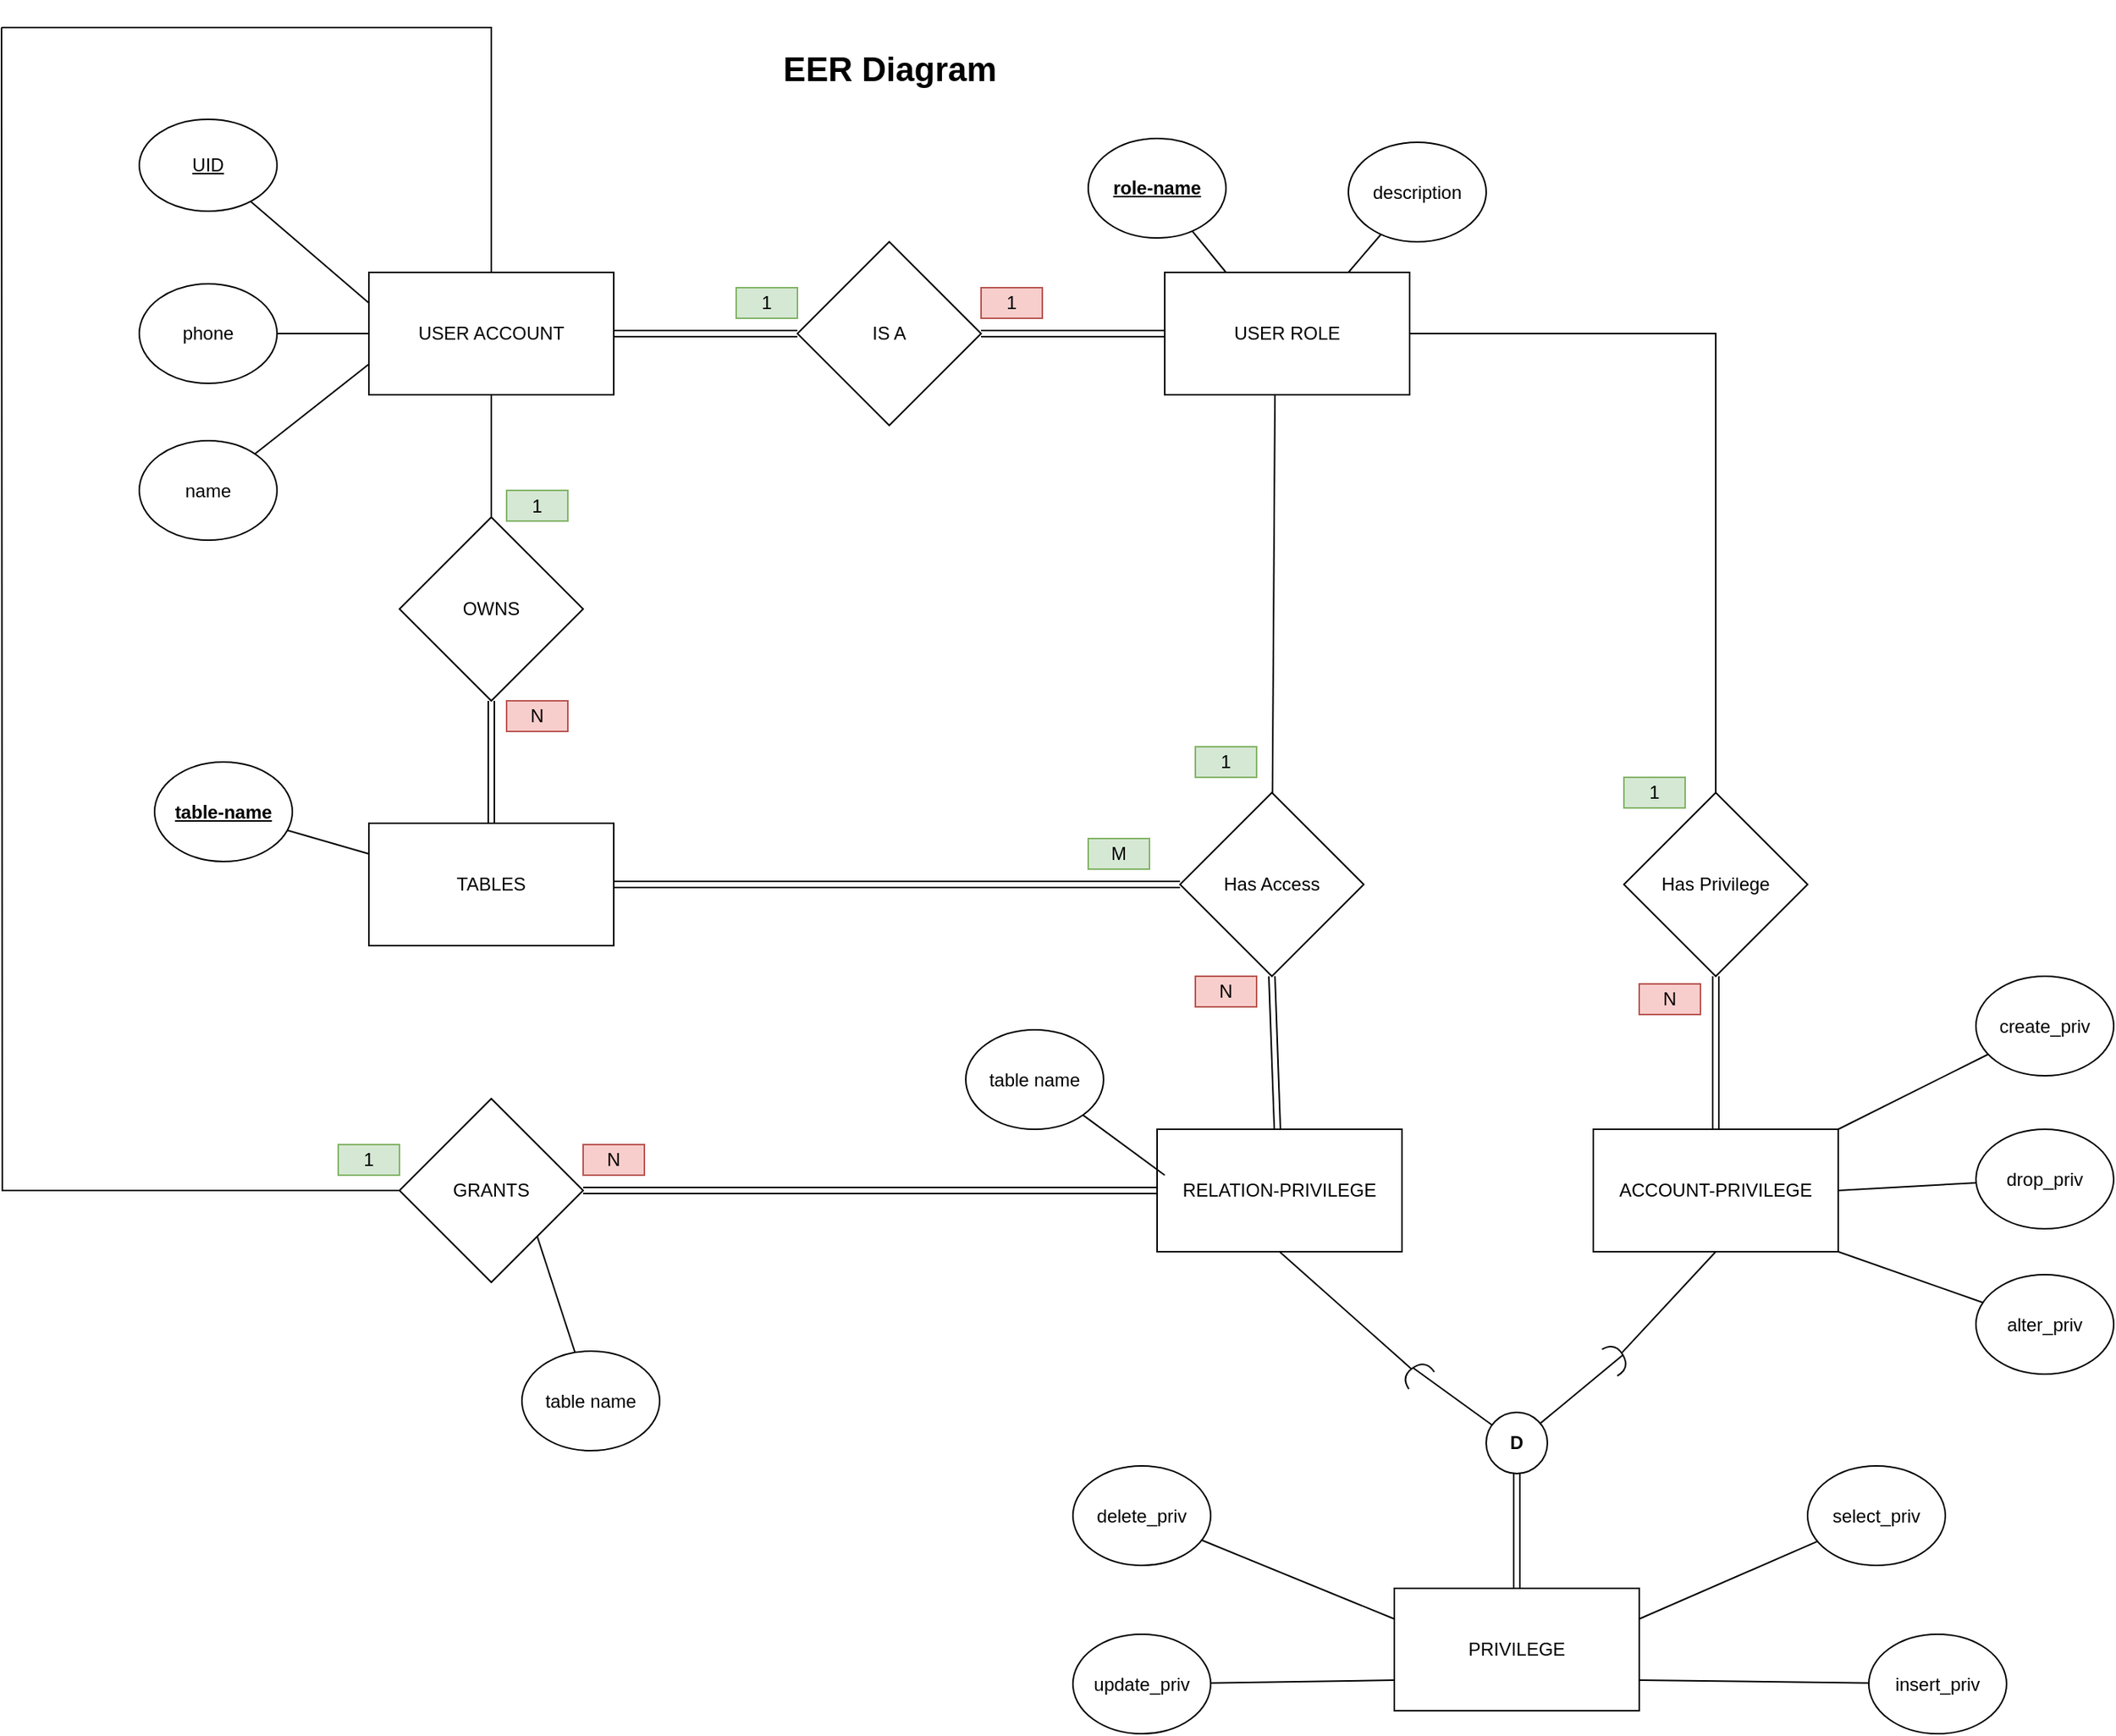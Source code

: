 <mxfile version="13.9.7" type="device" pages="2"><diagram id="xEj014v1q0dV5cgjlihe" name="Page-1"><mxGraphModel dx="2316" dy="1779" grid="1" gridSize="10" guides="1" tooltips="1" connect="1" arrows="1" fold="1" page="1" pageScale="1" pageWidth="850" pageHeight="1100" math="0" shadow="0"><root><mxCell id="0"/><mxCell id="1" parent="0"/><mxCell id="bFoxQYVjS0uO45rUcVdJ-28" style="edgeStyle=none;rounded=0;orthogonalLoop=1;jettySize=auto;html=1;endArrow=none;shape=link;" parent="1" source="bFoxQYVjS0uO45rUcVdJ-2" target="bFoxQYVjS0uO45rUcVdJ-16" edge="1"><mxGeometry relative="1" as="geometry"/></mxCell><mxCell id="bFoxQYVjS0uO45rUcVdJ-35" style="edgeStyle=none;rounded=0;orthogonalLoop=1;jettySize=auto;html=1;endArrow=none;" parent="1" source="bFoxQYVjS0uO45rUcVdJ-2" target="bFoxQYVjS0uO45rUcVdJ-33" edge="1"><mxGeometry relative="1" as="geometry"/></mxCell><mxCell id="LAbn68AyRo0vn6-PEKQd-41" style="edgeStyle=orthogonalEdgeStyle;rounded=0;orthogonalLoop=1;jettySize=auto;html=1;endArrow=none;" edge="1" parent="1" source="bFoxQYVjS0uO45rUcVdJ-2"><mxGeometry relative="1" as="geometry"><mxPoint x="-80" y="-80" as="targetPoint"/><Array as="points"><mxPoint x="240" y="-80"/></Array></mxGeometry></mxCell><mxCell id="bFoxQYVjS0uO45rUcVdJ-2" value="USER ACCOUNT" style="rounded=0;whiteSpace=wrap;html=1;" parent="1" vertex="1"><mxGeometry x="160" y="80" width="160" height="80" as="geometry"/></mxCell><mxCell id="bFoxQYVjS0uO45rUcVdJ-13" style="edgeStyle=none;rounded=0;orthogonalLoop=1;jettySize=auto;html=1;entryX=0;entryY=0.25;entryDx=0;entryDy=0;endArrow=none;" parent="1" source="bFoxQYVjS0uO45rUcVdJ-6" target="bFoxQYVjS0uO45rUcVdJ-2" edge="1"><mxGeometry relative="1" as="geometry"/></mxCell><mxCell id="bFoxQYVjS0uO45rUcVdJ-6" value="&lt;u&gt;UID&lt;/u&gt;" style="ellipse;whiteSpace=wrap;html=1;" parent="1" vertex="1"><mxGeometry x="10" y="-20" width="90" height="60" as="geometry"/></mxCell><mxCell id="bFoxQYVjS0uO45rUcVdJ-26" style="edgeStyle=none;rounded=0;orthogonalLoop=1;jettySize=auto;html=1;entryX=0;entryY=0.5;entryDx=0;entryDy=0;endArrow=none;" parent="1" source="bFoxQYVjS0uO45rUcVdJ-11" target="bFoxQYVjS0uO45rUcVdJ-2" edge="1"><mxGeometry relative="1" as="geometry"/></mxCell><mxCell id="bFoxQYVjS0uO45rUcVdJ-11" value="phone" style="ellipse;whiteSpace=wrap;html=1;" parent="1" vertex="1"><mxGeometry x="10" y="87.5" width="90" height="65" as="geometry"/></mxCell><mxCell id="bFoxQYVjS0uO45rUcVdJ-15" style="edgeStyle=none;rounded=0;orthogonalLoop=1;jettySize=auto;html=1;entryX=0;entryY=0.75;entryDx=0;entryDy=0;endArrow=none;" parent="1" source="bFoxQYVjS0uO45rUcVdJ-14" target="bFoxQYVjS0uO45rUcVdJ-2" edge="1"><mxGeometry relative="1" as="geometry"/></mxCell><mxCell id="bFoxQYVjS0uO45rUcVdJ-14" value="name" style="ellipse;whiteSpace=wrap;html=1;" parent="1" vertex="1"><mxGeometry x="10" y="190" width="90" height="65" as="geometry"/></mxCell><mxCell id="bFoxQYVjS0uO45rUcVdJ-29" style="edgeStyle=none;rounded=0;orthogonalLoop=1;jettySize=auto;html=1;entryX=0;entryY=0.5;entryDx=0;entryDy=0;endArrow=none;shape=link;" parent="1" source="bFoxQYVjS0uO45rUcVdJ-16" target="bFoxQYVjS0uO45rUcVdJ-17" edge="1"><mxGeometry relative="1" as="geometry"/></mxCell><mxCell id="bFoxQYVjS0uO45rUcVdJ-16" value="IS A" style="rhombus;whiteSpace=wrap;html=1;" parent="1" vertex="1"><mxGeometry x="440" y="60" width="120" height="120" as="geometry"/></mxCell><mxCell id="bFoxQYVjS0uO45rUcVdJ-57" style="rounded=0;orthogonalLoop=1;jettySize=auto;html=1;entryX=0.5;entryY=0;entryDx=0;entryDy=0;endArrow=none;exitX=1;exitY=0.5;exitDx=0;exitDy=0;" parent="1" source="bFoxQYVjS0uO45rUcVdJ-17" target="bFoxQYVjS0uO45rUcVdJ-56" edge="1"><mxGeometry relative="1" as="geometry"><Array as="points"><mxPoint x="1040" y="120"/></Array></mxGeometry></mxCell><mxCell id="bFoxQYVjS0uO45rUcVdJ-17" value="&lt;div&gt;USER ROLE&lt;/div&gt;" style="rounded=0;whiteSpace=wrap;html=1;" parent="1" vertex="1"><mxGeometry x="680" y="80" width="160" height="80" as="geometry"/></mxCell><mxCell id="bFoxQYVjS0uO45rUcVdJ-22" style="edgeStyle=none;rounded=0;orthogonalLoop=1;jettySize=auto;html=1;entryX=0.25;entryY=0;entryDx=0;entryDy=0;endArrow=none;" parent="1" source="bFoxQYVjS0uO45rUcVdJ-18" target="bFoxQYVjS0uO45rUcVdJ-17" edge="1"><mxGeometry relative="1" as="geometry"/></mxCell><mxCell id="bFoxQYVjS0uO45rUcVdJ-18" value="role-name" style="ellipse;whiteSpace=wrap;html=1;fontStyle=5" parent="1" vertex="1"><mxGeometry x="630" y="-7.5" width="90" height="65" as="geometry"/></mxCell><mxCell id="bFoxQYVjS0uO45rUcVdJ-23" style="edgeStyle=none;rounded=0;orthogonalLoop=1;jettySize=auto;html=1;entryX=0.75;entryY=0;entryDx=0;entryDy=0;endArrow=none;" parent="1" source="bFoxQYVjS0uO45rUcVdJ-19" target="bFoxQYVjS0uO45rUcVdJ-17" edge="1"><mxGeometry relative="1" as="geometry"/></mxCell><mxCell id="bFoxQYVjS0uO45rUcVdJ-19" value="description" style="ellipse;whiteSpace=wrap;html=1;" parent="1" vertex="1"><mxGeometry x="800" y="-5" width="90" height="65" as="geometry"/></mxCell><mxCell id="bFoxQYVjS0uO45rUcVdJ-30" value="1" style="text;html=1;strokeColor=#82b366;fillColor=#d5e8d4;align=center;verticalAlign=middle;whiteSpace=wrap;rounded=0;" parent="1" vertex="1"><mxGeometry x="400" y="90" width="40" height="20" as="geometry"/></mxCell><mxCell id="bFoxQYVjS0uO45rUcVdJ-31" value="1" style="text;html=1;strokeColor=#b85450;fillColor=#f8cecc;align=center;verticalAlign=middle;whiteSpace=wrap;rounded=0;" parent="1" vertex="1"><mxGeometry x="560" y="90" width="40" height="20" as="geometry"/></mxCell><mxCell id="bFoxQYVjS0uO45rUcVdJ-36" style="edgeStyle=none;rounded=0;orthogonalLoop=1;jettySize=auto;html=1;entryX=0.5;entryY=0;entryDx=0;entryDy=0;endArrow=none;shape=link;" parent="1" source="bFoxQYVjS0uO45rUcVdJ-33" target="bFoxQYVjS0uO45rUcVdJ-34" edge="1"><mxGeometry relative="1" as="geometry"/></mxCell><mxCell id="bFoxQYVjS0uO45rUcVdJ-33" value="OWNS" style="rhombus;whiteSpace=wrap;html=1;" parent="1" vertex="1"><mxGeometry x="180" y="240" width="120" height="120" as="geometry"/></mxCell><mxCell id="bFoxQYVjS0uO45rUcVdJ-60" style="edgeStyle=none;rounded=0;orthogonalLoop=1;jettySize=auto;html=1;entryX=0;entryY=0.5;entryDx=0;entryDy=0;endArrow=none;shape=link;" parent="1" source="bFoxQYVjS0uO45rUcVdJ-34" target="bFoxQYVjS0uO45rUcVdJ-59" edge="1"><mxGeometry relative="1" as="geometry"/></mxCell><mxCell id="bFoxQYVjS0uO45rUcVdJ-34" value="TABLES" style="rounded=0;whiteSpace=wrap;html=1;" parent="1" vertex="1"><mxGeometry x="160" y="440" width="160" height="80" as="geometry"/></mxCell><mxCell id="bFoxQYVjS0uO45rUcVdJ-37" value="1" style="text;html=1;strokeColor=#82b366;fillColor=#d5e8d4;align=center;verticalAlign=middle;whiteSpace=wrap;rounded=0;" parent="1" vertex="1"><mxGeometry x="250" y="222.5" width="40" height="20" as="geometry"/></mxCell><mxCell id="bFoxQYVjS0uO45rUcVdJ-39" value="N" style="text;html=1;strokeColor=#b85450;fillColor=#f8cecc;align=center;verticalAlign=middle;whiteSpace=wrap;rounded=0;" parent="1" vertex="1"><mxGeometry x="250" y="360" width="40" height="20" as="geometry"/></mxCell><mxCell id="bFoxQYVjS0uO45rUcVdJ-42" style="edgeStyle=none;rounded=0;orthogonalLoop=1;jettySize=auto;html=1;entryX=0;entryY=0.25;entryDx=0;entryDy=0;endArrow=none;" parent="1" source="bFoxQYVjS0uO45rUcVdJ-40" target="bFoxQYVjS0uO45rUcVdJ-34" edge="1"><mxGeometry relative="1" as="geometry"/></mxCell><mxCell id="bFoxQYVjS0uO45rUcVdJ-40" value="&lt;u&gt;&lt;b&gt;table-name&lt;/b&gt;&lt;/u&gt;" style="ellipse;whiteSpace=wrap;html=1;" parent="1" vertex="1"><mxGeometry x="20" y="400" width="90" height="65" as="geometry"/></mxCell><mxCell id="bFoxQYVjS0uO45rUcVdJ-48" value="" style="edgeStyle=none;rounded=0;orthogonalLoop=1;jettySize=auto;html=1;endArrow=none;shape=link;" parent="1" source="bFoxQYVjS0uO45rUcVdJ-44" target="bFoxQYVjS0uO45rUcVdJ-47" edge="1"><mxGeometry relative="1" as="geometry"/></mxCell><mxCell id="bFoxQYVjS0uO45rUcVdJ-44" value="PRIVILEGE" style="rounded=0;whiteSpace=wrap;html=1;direction=east;" parent="1" vertex="1"><mxGeometry x="830" y="940" width="160" height="80" as="geometry"/></mxCell><mxCell id="bFoxQYVjS0uO45rUcVdJ-72" style="edgeStyle=none;shape=link;rounded=0;orthogonalLoop=1;jettySize=auto;html=1;entryX=0.5;entryY=1;entryDx=0;entryDy=0;endArrow=none;" parent="1" source="bFoxQYVjS0uO45rUcVdJ-45" target="bFoxQYVjS0uO45rUcVdJ-59" edge="1"><mxGeometry relative="1" as="geometry"/></mxCell><mxCell id="bFoxQYVjS0uO45rUcVdJ-45" value="RELATION-PRIVILEGE" style="rounded=0;whiteSpace=wrap;html=1;direction=east;" parent="1" vertex="1"><mxGeometry x="675" y="640" width="160" height="80" as="geometry"/></mxCell><mxCell id="bFoxQYVjS0uO45rUcVdJ-58" style="edgeStyle=none;rounded=0;orthogonalLoop=1;jettySize=auto;html=1;entryX=0.5;entryY=1;entryDx=0;entryDy=0;endArrow=none;shape=link;" parent="1" source="bFoxQYVjS0uO45rUcVdJ-46" target="bFoxQYVjS0uO45rUcVdJ-56" edge="1"><mxGeometry relative="1" as="geometry"/></mxCell><mxCell id="bFoxQYVjS0uO45rUcVdJ-46" value="ACCOUNT-PRIVILEGE" style="rounded=0;whiteSpace=wrap;html=1;direction=east;" parent="1" vertex="1"><mxGeometry x="960" y="640" width="160" height="80" as="geometry"/></mxCell><mxCell id="bFoxQYVjS0uO45rUcVdJ-49" style="edgeStyle=none;rounded=0;orthogonalLoop=1;jettySize=auto;html=1;endArrow=none;entryX=0.5;entryY=1;entryDx=0;entryDy=0;" parent="1" source="bFoxQYVjS0uO45rUcVdJ-53" target="bFoxQYVjS0uO45rUcVdJ-46" edge="1"><mxGeometry relative="1" as="geometry"/></mxCell><mxCell id="bFoxQYVjS0uO45rUcVdJ-50" style="edgeStyle=none;rounded=0;orthogonalLoop=1;jettySize=auto;html=1;endArrow=none;entryX=0.5;entryY=1;entryDx=0;entryDy=0;" parent="1" source="bFoxQYVjS0uO45rUcVdJ-51" target="bFoxQYVjS0uO45rUcVdJ-45" edge="1"><mxGeometry relative="1" as="geometry"/></mxCell><mxCell id="bFoxQYVjS0uO45rUcVdJ-47" value="&lt;b&gt;D&lt;/b&gt;" style="ellipse;whiteSpace=wrap;html=1;aspect=fixed;direction=east;" parent="1" vertex="1"><mxGeometry x="890" y="825" width="40" height="40" as="geometry"/></mxCell><mxCell id="bFoxQYVjS0uO45rUcVdJ-51" value="" style="shape=requiredInterface;html=1;verticalLabelPosition=bottom;rotation=-124;direction=east;" parent="1" vertex="1"><mxGeometry x="840" y="790" width="10" height="20" as="geometry"/></mxCell><mxCell id="bFoxQYVjS0uO45rUcVdJ-52" style="edgeStyle=none;rounded=0;orthogonalLoop=1;jettySize=auto;html=1;endArrow=none;entryX=1;entryY=0.5;entryDx=0;entryDy=0;entryPerimeter=0;" parent="1" source="bFoxQYVjS0uO45rUcVdJ-47" target="bFoxQYVjS0uO45rUcVdJ-51" edge="1"><mxGeometry relative="1" as="geometry"><mxPoint x="895.257" y="831.486" as="sourcePoint"/><mxPoint x="842" y="810" as="targetPoint"/></mxGeometry></mxCell><mxCell id="bFoxQYVjS0uO45rUcVdJ-53" value="" style="shape=requiredInterface;html=1;verticalLabelPosition=bottom;rotation=-30;direction=east;" parent="1" vertex="1"><mxGeometry x="970" y="780" width="10" height="20" as="geometry"/></mxCell><mxCell id="bFoxQYVjS0uO45rUcVdJ-54" style="edgeStyle=none;rounded=0;orthogonalLoop=1;jettySize=auto;html=1;endArrow=none;entryX=1;entryY=0.5;entryDx=0;entryDy=0;entryPerimeter=0;" parent="1" source="bFoxQYVjS0uO45rUcVdJ-47" target="bFoxQYVjS0uO45rUcVdJ-53" edge="1"><mxGeometry relative="1" as="geometry"><mxPoint x="925.268" y="832.081" as="sourcePoint"/><mxPoint x="1040" y="735" as="targetPoint"/></mxGeometry></mxCell><mxCell id="bFoxQYVjS0uO45rUcVdJ-56" value="Has Privilege" style="rhombus;whiteSpace=wrap;html=1;" parent="1" vertex="1"><mxGeometry x="980" y="420" width="120" height="120" as="geometry"/></mxCell><mxCell id="bFoxQYVjS0uO45rUcVdJ-63" style="edgeStyle=none;rounded=0;orthogonalLoop=1;jettySize=auto;html=1;endArrow=none;endArrow:none;" parent="1" source="bFoxQYVjS0uO45rUcVdJ-59" edge="1"><mxGeometry relative="1" as="geometry"><mxPoint x="752" y="160" as="targetPoint"/></mxGeometry></mxCell><mxCell id="bFoxQYVjS0uO45rUcVdJ-59" value="Has Access" style="rhombus;whiteSpace=wrap;html=1;" parent="1" vertex="1"><mxGeometry x="690" y="420" width="120" height="120" as="geometry"/></mxCell><mxCell id="bFoxQYVjS0uO45rUcVdJ-73" value="1" style="text;html=1;strokeColor=#82b366;fillColor=#d5e8d4;align=center;verticalAlign=middle;whiteSpace=wrap;rounded=0;" parent="1" vertex="1"><mxGeometry x="980" y="410" width="40" height="20" as="geometry"/></mxCell><mxCell id="bFoxQYVjS0uO45rUcVdJ-74" value="N" style="text;html=1;strokeColor=#b85450;fillColor=#f8cecc;align=center;verticalAlign=middle;whiteSpace=wrap;rounded=0;" parent="1" vertex="1"><mxGeometry x="990" y="545" width="40" height="20" as="geometry"/></mxCell><mxCell id="PDyUGHJ0M2IDNOL_sVPH-1" value="N" style="text;html=1;strokeColor=#b85450;fillColor=#f8cecc;align=center;verticalAlign=middle;whiteSpace=wrap;rounded=0;" parent="1" vertex="1"><mxGeometry x="700" y="540" width="40" height="20" as="geometry"/></mxCell><mxCell id="PDyUGHJ0M2IDNOL_sVPH-2" value="1" style="text;html=1;strokeColor=#82b366;fillColor=#d5e8d4;align=center;verticalAlign=middle;whiteSpace=wrap;rounded=0;" parent="1" vertex="1"><mxGeometry x="700" y="390" width="40" height="20" as="geometry"/></mxCell><mxCell id="PDyUGHJ0M2IDNOL_sVPH-3" value="M" style="text;html=1;strokeColor=#82b366;fillColor=#d5e8d4;align=center;verticalAlign=middle;whiteSpace=wrap;rounded=0;" parent="1" vertex="1"><mxGeometry x="630" y="450" width="40" height="20" as="geometry"/></mxCell><mxCell id="bdFCJzKR6ThKLyOLkHQn-4" style="edgeStyle=none;rounded=0;orthogonalLoop=1;jettySize=auto;html=1;endArrow=none;" parent="1" source="bdFCJzKR6ThKLyOLkHQn-5" edge="1"><mxGeometry relative="1" as="geometry"><mxPoint x="680" y="670" as="targetPoint"/></mxGeometry></mxCell><mxCell id="bdFCJzKR6ThKLyOLkHQn-5" value="table name" style="ellipse;whiteSpace=wrap;html=1;" parent="1" vertex="1"><mxGeometry x="550" y="575" width="90" height="65" as="geometry"/></mxCell><mxCell id="8saFuXTn_Nq6fpPfocI9-1" value="&lt;b&gt;&lt;font style=&quot;font-size: 22px&quot;&gt;EER Diagram&lt;/font&gt;&lt;/b&gt;" style="text;html=1;strokeColor=none;fillColor=none;align=center;verticalAlign=middle;whiteSpace=wrap;rounded=0;" parent="1" vertex="1"><mxGeometry x="367.5" y="-97.5" width="265" height="90" as="geometry"/></mxCell><mxCell id="LAbn68AyRo0vn6-PEKQd-13" style="endArrow=none;rounded=0;orthogonalLoop=1;jettySize=auto;html=1;entryX=1;entryY=0.75;entryDx=0;entryDy=0;" edge="1" parent="1" source="LAbn68AyRo0vn6-PEKQd-14" target="bFoxQYVjS0uO45rUcVdJ-44"><mxGeometry relative="1" as="geometry"><mxPoint x="1040" y="1070" as="targetPoint"/></mxGeometry></mxCell><mxCell id="LAbn68AyRo0vn6-PEKQd-14" value="insert_priv" style="ellipse;whiteSpace=wrap;html=1;" vertex="1" parent="1"><mxGeometry x="1140" y="970" width="90" height="65" as="geometry"/></mxCell><mxCell id="LAbn68AyRo0vn6-PEKQd-15" style="endArrow=none;rounded=0;orthogonalLoop=1;jettySize=auto;html=1;entryX=1;entryY=0.25;entryDx=0;entryDy=0;" edge="1" parent="1" source="LAbn68AyRo0vn6-PEKQd-16" target="bFoxQYVjS0uO45rUcVdJ-44"><mxGeometry relative="1" as="geometry"><mxPoint x="1040" y="1050" as="targetPoint"/></mxGeometry></mxCell><mxCell id="LAbn68AyRo0vn6-PEKQd-16" value="select_priv" style="ellipse;whiteSpace=wrap;html=1;" vertex="1" parent="1"><mxGeometry x="1100" y="860" width="90" height="65" as="geometry"/></mxCell><mxCell id="LAbn68AyRo0vn6-PEKQd-17" style="endArrow=none;rounded=0;orthogonalLoop=1;jettySize=auto;html=1;entryX=0;entryY=0.75;entryDx=0;entryDy=0;" edge="1" parent="1" source="LAbn68AyRo0vn6-PEKQd-18" target="bFoxQYVjS0uO45rUcVdJ-44"><mxGeometry relative="1" as="geometry"><mxPoint x="1040" y="1090" as="targetPoint"/></mxGeometry></mxCell><mxCell id="LAbn68AyRo0vn6-PEKQd-18" value="update_priv" style="ellipse;whiteSpace=wrap;html=1;" vertex="1" parent="1"><mxGeometry x="620" y="970" width="90" height="65" as="geometry"/></mxCell><mxCell id="LAbn68AyRo0vn6-PEKQd-19" style="endArrow=none;rounded=0;orthogonalLoop=1;jettySize=auto;html=1;entryX=0;entryY=0.25;entryDx=0;entryDy=0;" edge="1" parent="1" source="LAbn68AyRo0vn6-PEKQd-20" target="bFoxQYVjS0uO45rUcVdJ-44"><mxGeometry relative="1" as="geometry"><mxPoint x="1040" y="1090" as="targetPoint"/></mxGeometry></mxCell><mxCell id="LAbn68AyRo0vn6-PEKQd-20" value="delete_priv" style="ellipse;whiteSpace=wrap;html=1;" vertex="1" parent="1"><mxGeometry x="620" y="860" width="90" height="65" as="geometry"/></mxCell><mxCell id="LAbn68AyRo0vn6-PEKQd-26" style="edgeStyle=none;rounded=0;orthogonalLoop=1;jettySize=auto;html=1;endArrow=none;entryX=1;entryY=0;entryDx=0;entryDy=0;" edge="1" parent="1" source="LAbn68AyRo0vn6-PEKQd-27" target="bFoxQYVjS0uO45rUcVdJ-46"><mxGeometry relative="1" as="geometry"><mxPoint x="1350" y="590" as="targetPoint"/></mxGeometry></mxCell><mxCell id="LAbn68AyRo0vn6-PEKQd-27" value="create_priv" style="ellipse;whiteSpace=wrap;html=1;" vertex="1" parent="1"><mxGeometry x="1210" y="540" width="90" height="65" as="geometry"/></mxCell><mxCell id="LAbn68AyRo0vn6-PEKQd-30" style="edgeStyle=none;rounded=0;orthogonalLoop=1;jettySize=auto;html=1;endArrow=none;entryX=1;entryY=0.5;entryDx=0;entryDy=0;" edge="1" source="LAbn68AyRo0vn6-PEKQd-31" parent="1" target="bFoxQYVjS0uO45rUcVdJ-46"><mxGeometry relative="1" as="geometry"><mxPoint x="1360" y="700" as="targetPoint"/></mxGeometry></mxCell><mxCell id="LAbn68AyRo0vn6-PEKQd-31" value="drop_priv" style="ellipse;whiteSpace=wrap;html=1;" vertex="1" parent="1"><mxGeometry x="1210" y="640" width="90" height="65" as="geometry"/></mxCell><mxCell id="LAbn68AyRo0vn6-PEKQd-32" style="edgeStyle=none;rounded=0;orthogonalLoop=1;jettySize=auto;html=1;endArrow=none;entryX=1;entryY=1;entryDx=0;entryDy=0;" edge="1" parent="1" source="LAbn68AyRo0vn6-PEKQd-33" target="bFoxQYVjS0uO45rUcVdJ-46"><mxGeometry relative="1" as="geometry"><mxPoint x="1370" y="795" as="targetPoint"/></mxGeometry></mxCell><mxCell id="LAbn68AyRo0vn6-PEKQd-33" value="alter_priv" style="ellipse;whiteSpace=wrap;html=1;" vertex="1" parent="1"><mxGeometry x="1210" y="735" width="90" height="65" as="geometry"/></mxCell><mxCell id="LAbn68AyRo0vn6-PEKQd-38" style="edgeStyle=orthogonalEdgeStyle;rounded=0;orthogonalLoop=1;jettySize=auto;html=1;entryX=0;entryY=0.5;entryDx=0;entryDy=0;endArrow=none;shape=link;" edge="1" parent="1" source="LAbn68AyRo0vn6-PEKQd-36" target="bFoxQYVjS0uO45rUcVdJ-45"><mxGeometry relative="1" as="geometry"/></mxCell><mxCell id="LAbn68AyRo0vn6-PEKQd-40" style="edgeStyle=orthogonalEdgeStyle;rounded=0;orthogonalLoop=1;jettySize=auto;html=1;endArrow=none;" edge="1" parent="1" source="LAbn68AyRo0vn6-PEKQd-36"><mxGeometry relative="1" as="geometry"><mxPoint x="-80" y="-80" as="targetPoint"/></mxGeometry></mxCell><mxCell id="LAbn68AyRo0vn6-PEKQd-36" value="GRANTS" style="rhombus;whiteSpace=wrap;html=1;" vertex="1" parent="1"><mxGeometry x="180" y="620" width="120" height="120" as="geometry"/></mxCell><mxCell id="LAbn68AyRo0vn6-PEKQd-42" value="1" style="text;html=1;strokeColor=#82b366;fillColor=#d5e8d4;align=center;verticalAlign=middle;whiteSpace=wrap;rounded=0;" vertex="1" parent="1"><mxGeometry x="140" y="650" width="40" height="20" as="geometry"/></mxCell><mxCell id="LAbn68AyRo0vn6-PEKQd-43" value="N" style="text;html=1;strokeColor=#b85450;fillColor=#f8cecc;align=center;verticalAlign=middle;whiteSpace=wrap;rounded=0;" vertex="1" parent="1"><mxGeometry x="300" y="650" width="40" height="20" as="geometry"/></mxCell><mxCell id="LAbn68AyRo0vn6-PEKQd-44" style="edgeStyle=none;rounded=0;orthogonalLoop=1;jettySize=auto;html=1;endArrow=none;entryX=1;entryY=1;entryDx=0;entryDy=0;" edge="1" parent="1" source="LAbn68AyRo0vn6-PEKQd-45" target="LAbn68AyRo0vn6-PEKQd-36"><mxGeometry relative="1" as="geometry"><mxPoint x="280" y="735" as="targetPoint"/></mxGeometry></mxCell><mxCell id="LAbn68AyRo0vn6-PEKQd-45" value="table name" style="ellipse;whiteSpace=wrap;html=1;" vertex="1" parent="1"><mxGeometry x="260" y="785" width="90" height="65" as="geometry"/></mxCell></root></mxGraphModel></diagram><diagram id="zXAcSahTvW8XJvgJtGcu" name="Page-2"><mxGraphModel dx="1026" dy="475" grid="1" gridSize="10" guides="1" tooltips="1" connect="1" arrows="1" fold="1" page="1" pageScale="1" pageWidth="850" pageHeight="1100" math="0" shadow="0"><root><mxCell id="Ho_9gZvYyJInv1QlXj91-0"/><mxCell id="Ho_9gZvYyJInv1QlXj91-1" parent="Ho_9gZvYyJInv1QlXj91-0"/><mxCell id="e0nBQVTz8UWUCKuBGfzg-3" value="&lt;u&gt;user_id&lt;br&gt;&lt;/u&gt;" style="rounded=0;whiteSpace=wrap;html=1;" parent="Ho_9gZvYyJInv1QlXj91-1" vertex="1"><mxGeometry x="100" y="200" width="120" height="60" as="geometry"/></mxCell><mxCell id="u1ciSWj1b45ipy-sfVpK-0" value="phone" style="rounded=0;whiteSpace=wrap;html=1;" parent="Ho_9gZvYyJInv1QlXj91-1" vertex="1"><mxGeometry x="220" y="200" width="120" height="60" as="geometry"/></mxCell><mxCell id="u1ciSWj1b45ipy-sfVpK-1" value="name" style="rounded=0;whiteSpace=wrap;html=1;" parent="Ho_9gZvYyJInv1QlXj91-1" vertex="1"><mxGeometry x="340" y="200" width="120" height="60" as="geometry"/></mxCell><mxCell id="u1ciSWj1b45ipy-sfVpK-2" value="&lt;b&gt;&lt;font style=&quot;font-size: 18px&quot;&gt;User Accounts&lt;/font&gt;&lt;/b&gt;" style="text;html=1;strokeColor=none;fillColor=none;align=center;verticalAlign=middle;whiteSpace=wrap;rounded=0;" parent="Ho_9gZvYyJInv1QlXj91-1" vertex="1"><mxGeometry x="100" y="160" width="190" height="40" as="geometry"/></mxCell><mxCell id="fIfittYaqDyoWQTejrOc-0" value="&lt;u&gt;role_name&lt;br&gt;&lt;/u&gt;" style="rounded=0;whiteSpace=wrap;html=1;" parent="Ho_9gZvYyJInv1QlXj91-1" vertex="1"><mxGeometry x="100" y="450" width="120" height="60" as="geometry"/></mxCell><mxCell id="fIfittYaqDyoWQTejrOc-1" value="description" style="rounded=0;whiteSpace=wrap;html=1;" parent="Ho_9gZvYyJInv1QlXj91-1" vertex="1"><mxGeometry x="220" y="450" width="120" height="60" as="geometry"/></mxCell><mxCell id="fIfittYaqDyoWQTejrOc-4" style="edgeStyle=orthogonalEdgeStyle;rounded=0;orthogonalLoop=1;jettySize=auto;html=1;entryX=0.45;entryY=1;entryDx=0;entryDy=0;entryPerimeter=0;" parent="Ho_9gZvYyJInv1QlXj91-1" source="fIfittYaqDyoWQTejrOc-2" target="e0nBQVTz8UWUCKuBGfzg-3" edge="1"><mxGeometry relative="1" as="geometry"><Array as="points"><mxPoint x="400" y="370"/><mxPoint x="154" y="370"/></Array></mxGeometry></mxCell><mxCell id="fIfittYaqDyoWQTejrOc-2" value="&lt;u&gt;user_id&lt;/u&gt;" style="rounded=0;whiteSpace=wrap;html=1;" parent="Ho_9gZvYyJInv1QlXj91-1" vertex="1"><mxGeometry x="340" y="450" width="120" height="60" as="geometry"/></mxCell><mxCell id="fIfittYaqDyoWQTejrOc-3" value="&lt;b&gt;&lt;font style=&quot;font-size: 18px&quot;&gt;User Roles&lt;/font&gt;&lt;/b&gt;" style="text;html=1;strokeColor=none;fillColor=none;align=center;verticalAlign=middle;whiteSpace=wrap;rounded=0;" parent="Ho_9gZvYyJInv1QlXj91-1" vertex="1"><mxGeometry x="100" y="410" width="190" height="40" as="geometry"/></mxCell><mxCell id="fIfittYaqDyoWQTejrOc-5" value="&lt;u&gt;table_name&lt;br&gt;&lt;/u&gt;" style="rounded=0;whiteSpace=wrap;html=1;" parent="Ho_9gZvYyJInv1QlXj91-1" vertex="1"><mxGeometry x="520" y="200" width="120" height="60" as="geometry"/></mxCell><mxCell id="fIfittYaqDyoWQTejrOc-9" style="edgeStyle=orthogonalEdgeStyle;rounded=0;orthogonalLoop=1;jettySize=auto;html=1;entryX=0.75;entryY=1;entryDx=0;entryDy=0;" parent="Ho_9gZvYyJInv1QlXj91-1" source="fIfittYaqDyoWQTejrOc-7" target="e0nBQVTz8UWUCKuBGfzg-3" edge="1"><mxGeometry relative="1" as="geometry"><Array as="points"><mxPoint x="820" y="360"/><mxPoint x="190" y="360"/></Array></mxGeometry></mxCell><mxCell id="fIfittYaqDyoWQTejrOc-7" value="owner-id" style="rounded=0;whiteSpace=wrap;html=1;" parent="Ho_9gZvYyJInv1QlXj91-1" vertex="1"><mxGeometry x="640" y="200" width="120" height="60" as="geometry"/></mxCell><mxCell id="fIfittYaqDyoWQTejrOc-8" value="&lt;b&gt;&lt;font style=&quot;font-size: 18px&quot;&gt;Table&lt;/font&gt;&lt;/b&gt;" style="text;html=1;strokeColor=none;fillColor=none;align=center;verticalAlign=middle;whiteSpace=wrap;rounded=0;" parent="Ho_9gZvYyJInv1QlXj91-1" vertex="1"><mxGeometry x="520" y="160" width="190" height="40" as="geometry"/></mxCell><mxCell id="fIfittYaqDyoWQTejrOc-24" value="&lt;u&gt;priv_type&lt;br&gt;&lt;/u&gt;" style="rounded=0;whiteSpace=wrap;html=1;" parent="Ho_9gZvYyJInv1QlXj91-1" vertex="1"><mxGeometry x="100" y="620" width="120" height="60" as="geometry"/></mxCell><mxCell id="fIfittYaqDyoWQTejrOc-25" value="&lt;b&gt;&lt;font style=&quot;font-size: 18px&quot;&gt;Privilege&lt;/font&gt;&lt;/b&gt;" style="text;html=1;strokeColor=none;fillColor=none;align=center;verticalAlign=middle;whiteSpace=wrap;rounded=0;" parent="Ho_9gZvYyJInv1QlXj91-1" vertex="1"><mxGeometry x="50" y="580" width="190" height="40" as="geometry"/></mxCell><mxCell id="fIfittYaqDyoWQTejrOc-32" style="edgeStyle=orthogonalEdgeStyle;rounded=0;orthogonalLoop=1;jettySize=auto;html=1;entryX=1;entryY=0.75;entryDx=0;entryDy=0;" parent="Ho_9gZvYyJInv1QlXj91-1" source="fIfittYaqDyoWQTejrOc-26" target="fIfittYaqDyoWQTejrOc-24" edge="1"><mxGeometry relative="1" as="geometry"><Array as="points"><mxPoint x="280" y="660"/><mxPoint x="280" y="665"/></Array></mxGeometry></mxCell><mxCell id="fIfittYaqDyoWQTejrOc-26" value="&lt;u&gt;priv_type&lt;br&gt;&lt;/u&gt;" style="rounded=0;whiteSpace=wrap;html=1;" parent="Ho_9gZvYyJInv1QlXj91-1" vertex="1"><mxGeometry x="340" y="630" width="120" height="60" as="geometry"/></mxCell><mxCell id="fIfittYaqDyoWQTejrOc-35" style="edgeStyle=orthogonalEdgeStyle;rounded=0;orthogonalLoop=1;jettySize=auto;html=1;entryX=0.5;entryY=1;entryDx=0;entryDy=0;" parent="Ho_9gZvYyJInv1QlXj91-1" source="fIfittYaqDyoWQTejrOc-27" target="fIfittYaqDyoWQTejrOc-5" edge="1"><mxGeometry relative="1" as="geometry"><Array as="points"><mxPoint x="610" y="660"/><mxPoint x="610" y="300"/><mxPoint x="580" y="300"/></Array></mxGeometry></mxCell><mxCell id="fIfittYaqDyoWQTejrOc-27" value="&lt;u&gt;table_name&lt;/u&gt;" style="rounded=0;whiteSpace=wrap;html=1;" parent="Ho_9gZvYyJInv1QlXj91-1" vertex="1"><mxGeometry x="460" y="630" width="120" height="60" as="geometry"/></mxCell><mxCell id="fIfittYaqDyoWQTejrOc-33" style="edgeStyle=orthogonalEdgeStyle;rounded=0;orthogonalLoop=1;jettySize=auto;html=1;entryX=0.5;entryY=1;entryDx=0;entryDy=0;" parent="Ho_9gZvYyJInv1QlXj91-1" source="fIfittYaqDyoWQTejrOc-28" target="fIfittYaqDyoWQTejrOc-24" edge="1"><mxGeometry relative="1" as="geometry"/></mxCell><mxCell id="fIfittYaqDyoWQTejrOc-28" value="&lt;u&gt;priv_type&lt;br&gt;&lt;/u&gt;" style="rounded=0;whiteSpace=wrap;html=1;" parent="Ho_9gZvYyJInv1QlXj91-1" vertex="1"><mxGeometry x="330" y="750" width="120" height="60" as="geometry"/></mxCell><mxCell id="fIfittYaqDyoWQTejrOc-34" style="edgeStyle=orthogonalEdgeStyle;rounded=0;orthogonalLoop=1;jettySize=auto;html=1;entryX=0;entryY=0.5;entryDx=0;entryDy=0;" parent="Ho_9gZvYyJInv1QlXj91-1" source="fIfittYaqDyoWQTejrOc-29" target="fIfittYaqDyoWQTejrOc-0" edge="1"><mxGeometry relative="1" as="geometry"><Array as="points"><mxPoint x="510" y="830"/><mxPoint x="80" y="830"/><mxPoint x="80" y="480"/></Array></mxGeometry></mxCell><mxCell id="fIfittYaqDyoWQTejrOc-29" value="&lt;u&gt;role_name&lt;/u&gt;" style="rounded=0;whiteSpace=wrap;html=1;" parent="Ho_9gZvYyJInv1QlXj91-1" vertex="1"><mxGeometry x="450" y="750" width="80" height="60" as="geometry"/></mxCell><mxCell id="fIfittYaqDyoWQTejrOc-30" value="&lt;b&gt;&lt;font style=&quot;font-size: 18px&quot;&gt;Relation Privilege&lt;/font&gt;&lt;/b&gt;" style="text;html=1;strokeColor=none;fillColor=none;align=center;verticalAlign=middle;whiteSpace=wrap;rounded=0;" parent="Ho_9gZvYyJInv1QlXj91-1" vertex="1"><mxGeometry x="330" y="590" width="190" height="40" as="geometry"/></mxCell><mxCell id="fIfittYaqDyoWQTejrOc-31" value="&lt;b&gt;&lt;font style=&quot;font-size: 18px&quot;&gt;Account Privilege&lt;/font&gt;&lt;/b&gt;" style="text;html=1;strokeColor=none;fillColor=none;align=center;verticalAlign=middle;whiteSpace=wrap;rounded=0;" parent="Ho_9gZvYyJInv1QlXj91-1" vertex="1"><mxGeometry x="330" y="710" width="190" height="40" as="geometry"/></mxCell><mxCell id="fIfittYaqDyoWQTejrOc-40" style="edgeStyle=orthogonalEdgeStyle;rounded=0;orthogonalLoop=1;jettySize=auto;html=1;entryX=0.872;entryY=1.028;entryDx=0;entryDy=0;entryPerimeter=0;" parent="Ho_9gZvYyJInv1QlXj91-1" source="fIfittYaqDyoWQTejrOc-36" target="fIfittYaqDyoWQTejrOc-5" edge="1"><mxGeometry relative="1" as="geometry"/></mxCell><mxCell id="fIfittYaqDyoWQTejrOc-36" value="&lt;u&gt;table_name&lt;br&gt;&lt;/u&gt;" style="rounded=0;whiteSpace=wrap;html=1;" parent="Ho_9gZvYyJInv1QlXj91-1" vertex="1"><mxGeometry x="670" y="460" width="120" height="60" as="geometry"/></mxCell><mxCell id="fIfittYaqDyoWQTejrOc-41" style="edgeStyle=orthogonalEdgeStyle;rounded=0;orthogonalLoop=1;jettySize=auto;html=1;entryX=1;entryY=0.5;entryDx=0;entryDy=0;" parent="Ho_9gZvYyJInv1QlXj91-1" source="fIfittYaqDyoWQTejrOc-37" target="fIfittYaqDyoWQTejrOc-24" edge="1"><mxGeometry relative="1" as="geometry"><Array as="points"><mxPoint x="850" y="560"/><mxPoint x="310" y="560"/><mxPoint x="310" y="650"/></Array></mxGeometry></mxCell><mxCell id="fIfittYaqDyoWQTejrOc-37" value="&lt;u&gt;priv_type&lt;/u&gt;" style="rounded=0;whiteSpace=wrap;html=1;" parent="Ho_9gZvYyJInv1QlXj91-1" vertex="1"><mxGeometry x="790" y="460" width="120" height="60" as="geometry"/></mxCell><mxCell id="fIfittYaqDyoWQTejrOc-42" style="edgeStyle=orthogonalEdgeStyle;rounded=0;orthogonalLoop=1;jettySize=auto;html=1;entryX=0;entryY=0.25;entryDx=0;entryDy=0;" parent="Ho_9gZvYyJInv1QlXj91-1" source="fIfittYaqDyoWQTejrOc-38" target="fIfittYaqDyoWQTejrOc-0" edge="1"><mxGeometry relative="1" as="geometry"><Array as="points"><mxPoint x="1110" y="490"/><mxPoint x="1110" y="850"/><mxPoint x="40" y="850"/><mxPoint x="40" y="465"/></Array></mxGeometry></mxCell><mxCell id="fIfittYaqDyoWQTejrOc-38" value="&lt;u&gt;role_name&lt;/u&gt;" style="rounded=0;whiteSpace=wrap;html=1;" parent="Ho_9gZvYyJInv1QlXj91-1" vertex="1"><mxGeometry x="910" y="460" width="120" height="60" as="geometry"/></mxCell><mxCell id="fIfittYaqDyoWQTejrOc-39" value="&lt;b&gt;&lt;font style=&quot;font-size: 18px&quot;&gt;Has Access&lt;/font&gt;&lt;/b&gt;" style="text;html=1;strokeColor=none;fillColor=none;align=center;verticalAlign=middle;whiteSpace=wrap;rounded=0;" parent="Ho_9gZvYyJInv1QlXj91-1" vertex="1"><mxGeometry x="640" y="420" width="190" height="40" as="geometry"/></mxCell><mxCell id="OMj8WdRHKHHl1RWwysuD-0" value="select_priv" style="rounded=0;whiteSpace=wrap;html=1;" parent="Ho_9gZvYyJInv1QlXj91-1" vertex="1"><mxGeometry x="530" y="750" width="80" height="60" as="geometry"/></mxCell><mxCell id="OMj8WdRHKHHl1RWwysuD-2" value="insert_priv" style="rounded=0;whiteSpace=wrap;html=1;" parent="Ho_9gZvYyJInv1QlXj91-1" vertex="1"><mxGeometry x="610" y="750" width="80" height="60" as="geometry"/></mxCell><mxCell id="sjopSYcA1UKiEf971HjJ-0" value="update_priv" style="rounded=0;whiteSpace=wrap;html=1;" parent="Ho_9gZvYyJInv1QlXj91-1" vertex="1"><mxGeometry x="690" y="750" width="80" height="60" as="geometry"/></mxCell><mxCell id="45a-bXv4497aeQVeZf2x-0" value="drop_priv" style="rounded=0;whiteSpace=wrap;html=1;" parent="Ho_9gZvYyJInv1QlXj91-1" vertex="1"><mxGeometry x="930" y="750" width="80" height="60" as="geometry"/></mxCell><mxCell id="45a-bXv4497aeQVeZf2x-1" value="create_priv" style="rounded=0;whiteSpace=wrap;html=1;" parent="Ho_9gZvYyJInv1QlXj91-1" vertex="1"><mxGeometry x="850" y="750" width="80" height="60" as="geometry"/></mxCell><mxCell id="45a-bXv4497aeQVeZf2x-2" value="delete_priv" style="rounded=0;whiteSpace=wrap;html=1;" parent="Ho_9gZvYyJInv1QlXj91-1" vertex="1"><mxGeometry x="770" y="750" width="80" height="60" as="geometry"/></mxCell><mxCell id="45a-bXv4497aeQVeZf2x-4" value="&lt;font style=&quot;font-size: 24px&quot;&gt;&lt;b&gt;Relational Schema&lt;/b&gt;&lt;/font&gt;" style="text;html=1;strokeColor=none;fillColor=none;align=center;verticalAlign=middle;whiteSpace=wrap;rounded=0;" parent="Ho_9gZvYyJInv1QlXj91-1" vertex="1"><mxGeometry x="410" y="50" width="300" height="40" as="geometry"/></mxCell></root></mxGraphModel></diagram></mxfile>